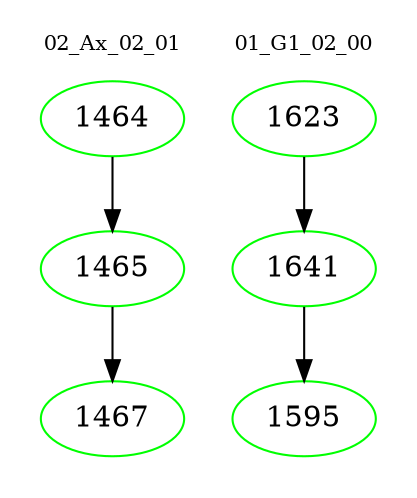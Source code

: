 digraph{
subgraph cluster_0 {
color = white
label = "02_Ax_02_01";
fontsize=10;
T0_1464 [label="1464", color="green"]
T0_1464 -> T0_1465 [color="black"]
T0_1465 [label="1465", color="green"]
T0_1465 -> T0_1467 [color="black"]
T0_1467 [label="1467", color="green"]
}
subgraph cluster_1 {
color = white
label = "01_G1_02_00";
fontsize=10;
T1_1623 [label="1623", color="green"]
T1_1623 -> T1_1641 [color="black"]
T1_1641 [label="1641", color="green"]
T1_1641 -> T1_1595 [color="black"]
T1_1595 [label="1595", color="green"]
}
}
